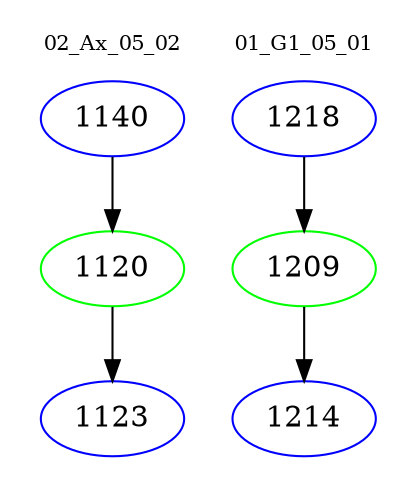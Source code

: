 digraph{
subgraph cluster_0 {
color = white
label = "02_Ax_05_02";
fontsize=10;
T0_1140 [label="1140", color="blue"]
T0_1140 -> T0_1120 [color="black"]
T0_1120 [label="1120", color="green"]
T0_1120 -> T0_1123 [color="black"]
T0_1123 [label="1123", color="blue"]
}
subgraph cluster_1 {
color = white
label = "01_G1_05_01";
fontsize=10;
T1_1218 [label="1218", color="blue"]
T1_1218 -> T1_1209 [color="black"]
T1_1209 [label="1209", color="green"]
T1_1209 -> T1_1214 [color="black"]
T1_1214 [label="1214", color="blue"]
}
}
